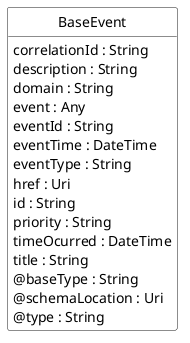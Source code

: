 @startuml
hide circle
hide methods
hide stereotype
show <<Enumeration>> stereotype
skinparam class {
   BackgroundColor<<Enumeration>> #E6F5F7
   BackgroundColor<<Ref>> #FFFFE0
   BackgroundColor<<Pivot>> #FFFFFFF
   BackgroundColor<<SimpleType>> #E2F0DA
   BackgroundColor #FCF2E3
}

class BaseEvent <<Pivot>> {
    correlationId : String
    description : String
    domain : String
    event : Any
    eventId : String
    eventTime : DateTime
    eventType : String
    href : Uri
    id : String
    priority : String
    timeOcurred : DateTime
    title : String
    @baseType : String
    @schemaLocation : Uri
    @type : String
}


@enduml
